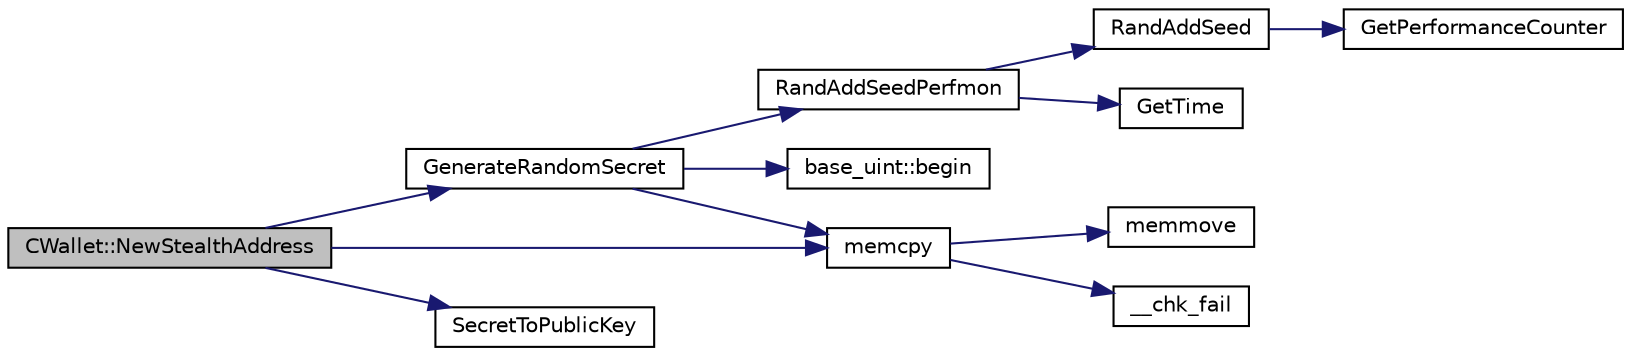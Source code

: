 digraph "CWallet::NewStealthAddress"
{
  edge [fontname="Helvetica",fontsize="10",labelfontname="Helvetica",labelfontsize="10"];
  node [fontname="Helvetica",fontsize="10",shape=record];
  rankdir="LR";
  Node1244 [label="CWallet::NewStealthAddress",height=0.2,width=0.4,color="black", fillcolor="grey75", style="filled", fontcolor="black"];
  Node1244 -> Node1245 [color="midnightblue",fontsize="10",style="solid",fontname="Helvetica"];
  Node1245 [label="GenerateRandomSecret",height=0.2,width=0.4,color="black", fillcolor="white", style="filled",URL="$stealth_8cpp.html#ab09bf0ded4faa17a866c79087b0b20a8"];
  Node1245 -> Node1246 [color="midnightblue",fontsize="10",style="solid",fontname="Helvetica"];
  Node1246 [label="RandAddSeedPerfmon",height=0.2,width=0.4,color="black", fillcolor="white", style="filled",URL="$util_8cpp.html#a786af12a87491f8dc24351d93b9833b6"];
  Node1246 -> Node1247 [color="midnightblue",fontsize="10",style="solid",fontname="Helvetica"];
  Node1247 [label="RandAddSeed",height=0.2,width=0.4,color="black", fillcolor="white", style="filled",URL="$util_8cpp.html#ab699fbdf803610a4e2060fd87787f7e0"];
  Node1247 -> Node1248 [color="midnightblue",fontsize="10",style="solid",fontname="Helvetica"];
  Node1248 [label="GetPerformanceCounter",height=0.2,width=0.4,color="black", fillcolor="white", style="filled",URL="$util_8h.html#acd4d9988b9bb3f31fddf72a34b2bc37f"];
  Node1246 -> Node1249 [color="midnightblue",fontsize="10",style="solid",fontname="Helvetica"];
  Node1249 [label="GetTime",height=0.2,width=0.4,color="black", fillcolor="white", style="filled",URL="$util_8cpp.html#a46fac5fba8ba905b5f9acb364f5d8c6f"];
  Node1245 -> Node1250 [color="midnightblue",fontsize="10",style="solid",fontname="Helvetica"];
  Node1250 [label="base_uint::begin",height=0.2,width=0.4,color="black", fillcolor="white", style="filled",URL="$classbase__uint.html#aaa32054bf4e8fbb31d54a75f6065174d"];
  Node1245 -> Node1251 [color="midnightblue",fontsize="10",style="solid",fontname="Helvetica"];
  Node1251 [label="memcpy",height=0.2,width=0.4,color="black", fillcolor="white", style="filled",URL="$glibc__compat_8cpp.html#a0f46826ab0466591e136db24394923cf"];
  Node1251 -> Node1252 [color="midnightblue",fontsize="10",style="solid",fontname="Helvetica"];
  Node1252 [label="memmove",height=0.2,width=0.4,color="black", fillcolor="white", style="filled",URL="$glibc__compat_8cpp.html#a9778d49e9029dd75bc53ecbbf9f5e9a1"];
  Node1251 -> Node1253 [color="midnightblue",fontsize="10",style="solid",fontname="Helvetica"];
  Node1253 [label="__chk_fail",height=0.2,width=0.4,color="black", fillcolor="white", style="filled",URL="$glibc__compat_8cpp.html#a424ac71631da5ada2976630ff67051d1"];
  Node1244 -> Node1254 [color="midnightblue",fontsize="10",style="solid",fontname="Helvetica"];
  Node1254 [label="SecretToPublicKey",height=0.2,width=0.4,color="black", fillcolor="white", style="filled",URL="$stealth_8cpp.html#a002000940ba18203d651e6d83164c0e7"];
  Node1244 -> Node1251 [color="midnightblue",fontsize="10",style="solid",fontname="Helvetica"];
}

